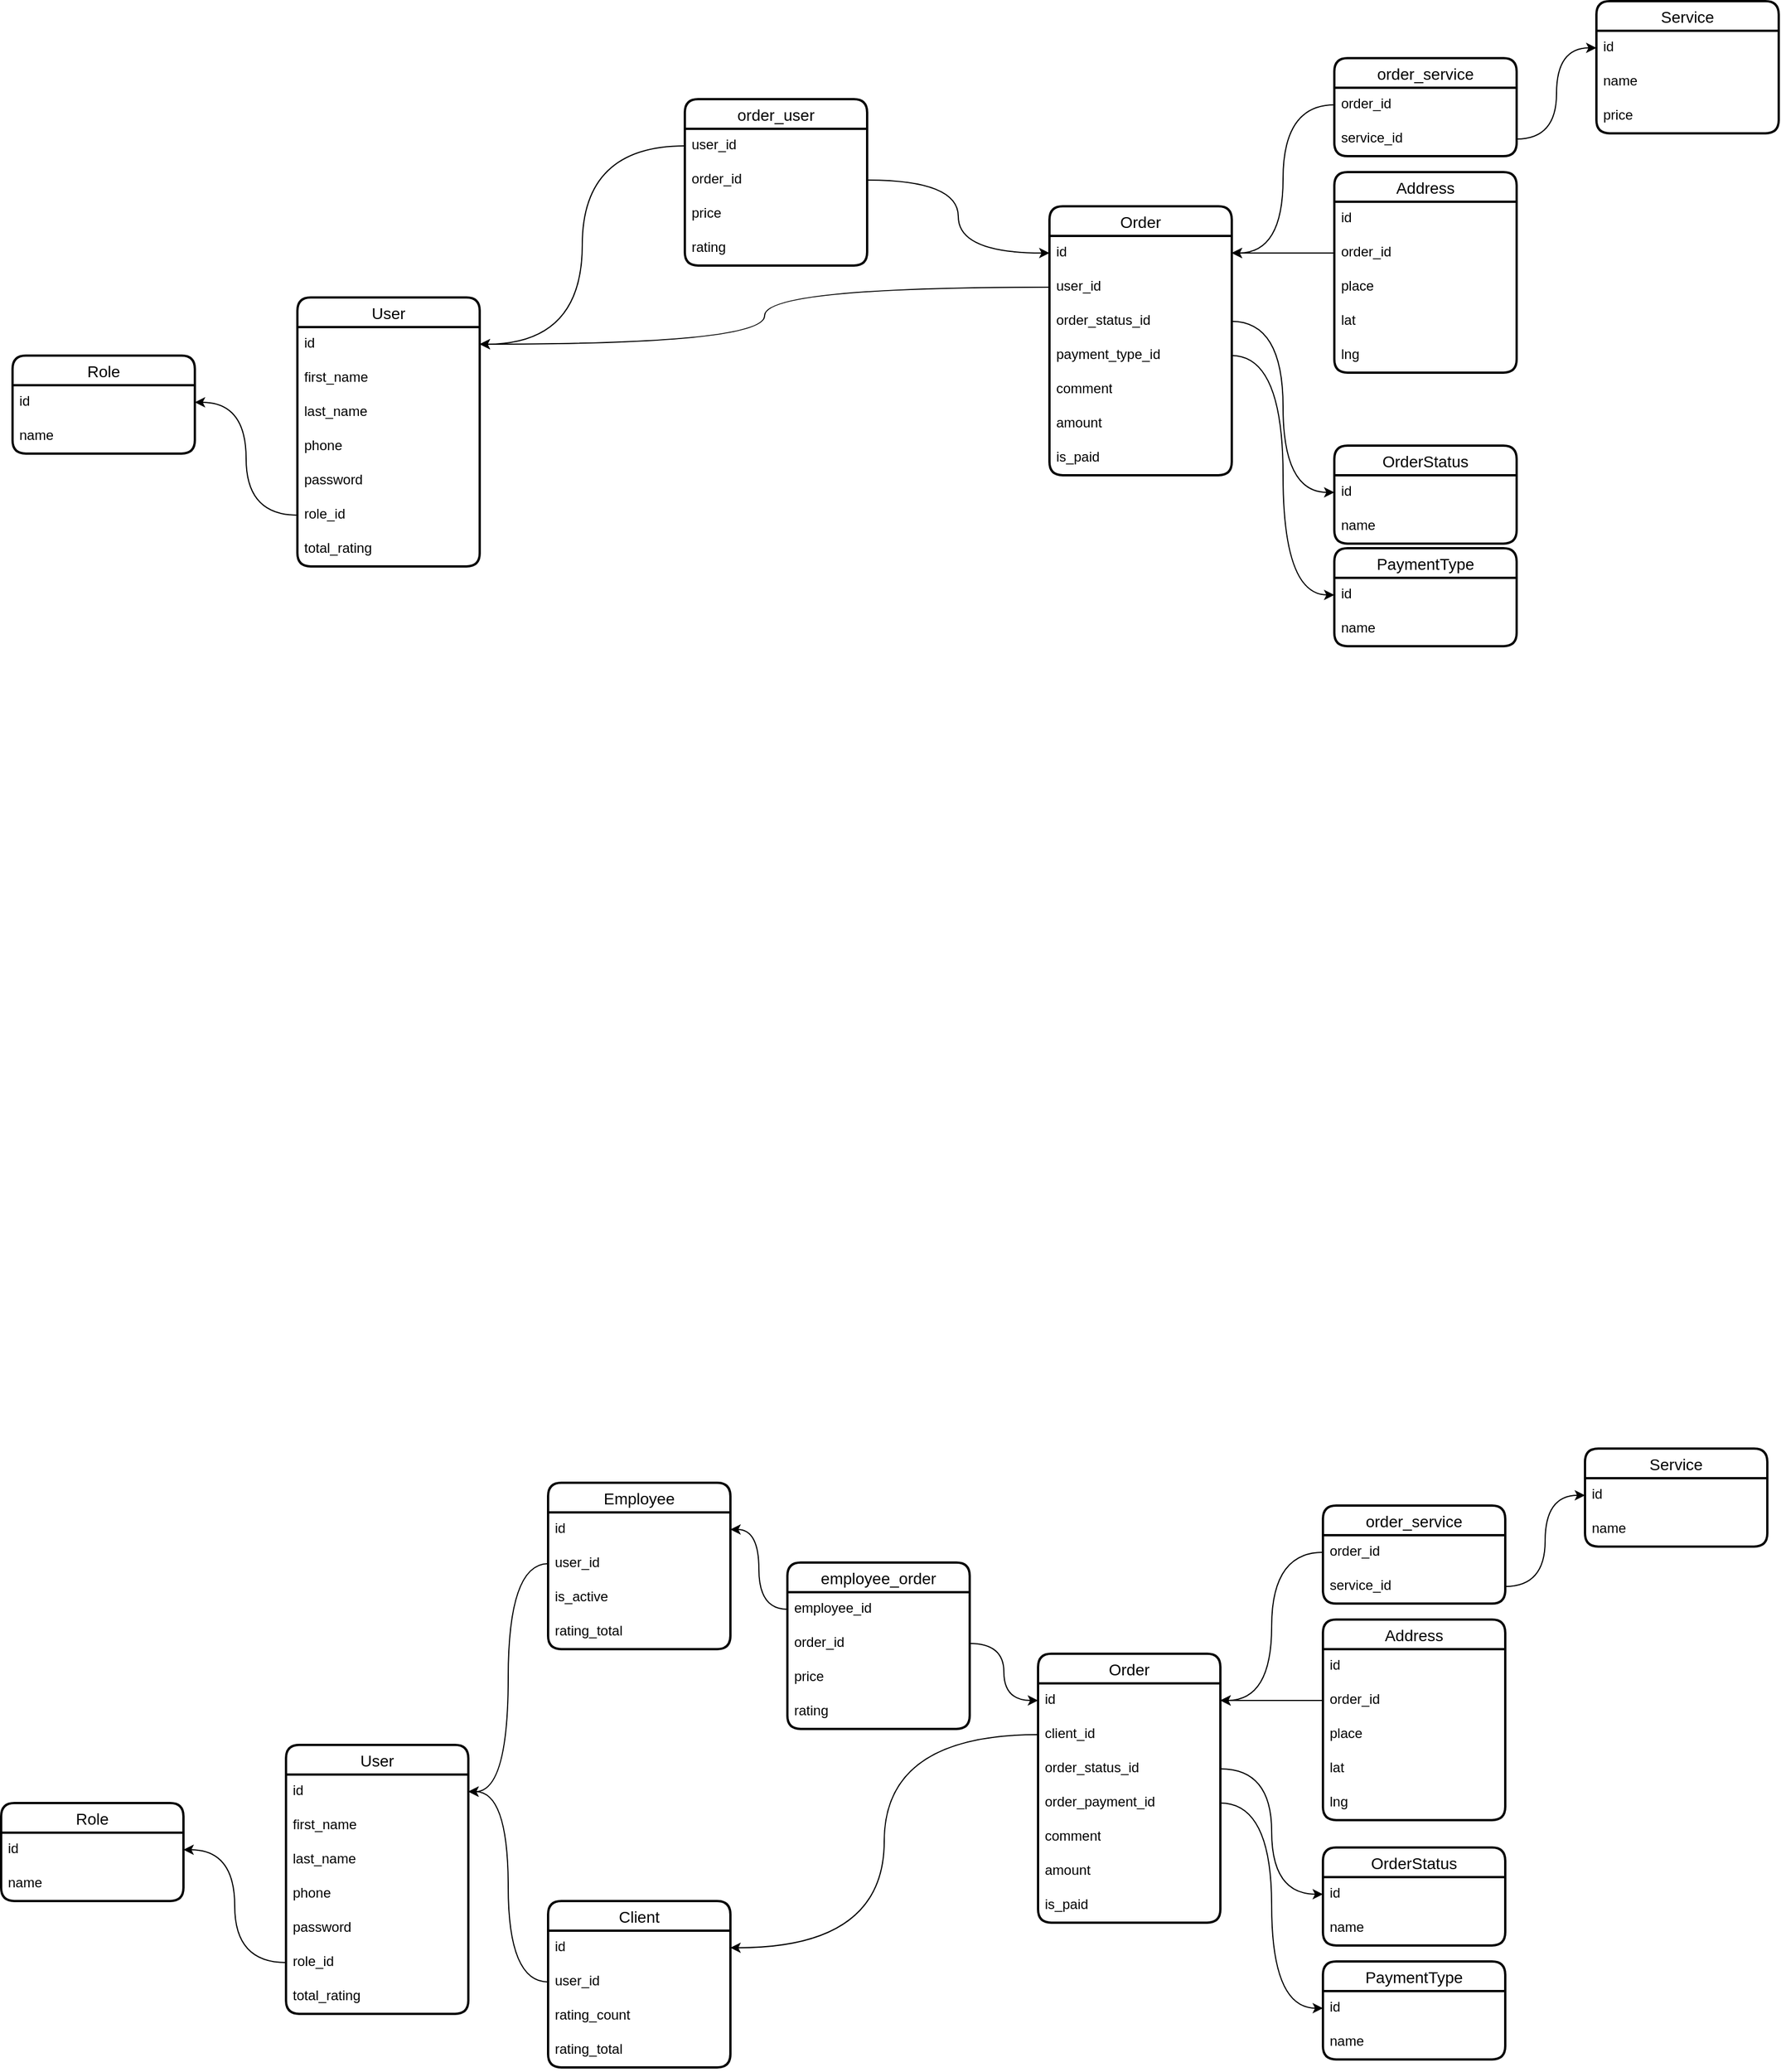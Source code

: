 <mxfile version="21.8.1" type="github">
  <diagram name="Страница — 1" id="_MBTh7OsMxzOK-1Re1T-">
    <mxGraphModel dx="2958" dy="682" grid="1" gridSize="10" guides="1" tooltips="1" connect="1" arrows="1" fold="1" page="1" pageScale="1" pageWidth="827" pageHeight="1169" math="0" shadow="0">
      <root>
        <mxCell id="0" />
        <mxCell id="1" parent="0" />
        <mxCell id="T3SP97szNwpfb7CIIY3t-1" value="User" style="swimlane;fontStyle=0;childLayout=stackLayout;horizontal=1;startSize=26;horizontalStack=0;resizeParent=1;resizeParentMax=0;resizeLast=0;collapsible=1;marginBottom=0;align=center;fontSize=14;strokeWidth=2;rounded=1;shadow=0;glass=0;swimlaneLine=1;" parent="1" vertex="1">
          <mxGeometry x="-1370" y="1990" width="160" height="236" as="geometry" />
        </mxCell>
        <mxCell id="T3SP97szNwpfb7CIIY3t-2" value="id" style="text;strokeColor=none;fillColor=none;spacingLeft=4;spacingRight=4;overflow=hidden;rotatable=0;points=[[0,0.5],[1,0.5]];portConstraint=eastwest;fontSize=12;whiteSpace=wrap;html=1;" parent="T3SP97szNwpfb7CIIY3t-1" vertex="1">
          <mxGeometry y="26" width="160" height="30" as="geometry" />
        </mxCell>
        <mxCell id="T3SP97szNwpfb7CIIY3t-3" value="first_name" style="text;strokeColor=none;fillColor=none;spacingLeft=4;spacingRight=4;overflow=hidden;rotatable=0;points=[[0,0.5],[1,0.5]];portConstraint=eastwest;fontSize=12;whiteSpace=wrap;html=1;" parent="T3SP97szNwpfb7CIIY3t-1" vertex="1">
          <mxGeometry y="56" width="160" height="30" as="geometry" />
        </mxCell>
        <mxCell id="T3SP97szNwpfb7CIIY3t-4" value="last_name" style="text;strokeColor=none;fillColor=none;spacingLeft=4;spacingRight=4;overflow=hidden;rotatable=0;points=[[0,0.5],[1,0.5]];portConstraint=eastwest;fontSize=12;whiteSpace=wrap;html=1;" parent="T3SP97szNwpfb7CIIY3t-1" vertex="1">
          <mxGeometry y="86" width="160" height="30" as="geometry" />
        </mxCell>
        <mxCell id="T3SP97szNwpfb7CIIY3t-5" value="phone" style="text;strokeColor=none;fillColor=none;spacingLeft=4;spacingRight=4;overflow=hidden;rotatable=0;points=[[0,0.5],[1,0.5]];portConstraint=eastwest;fontSize=12;whiteSpace=wrap;html=1;" parent="T3SP97szNwpfb7CIIY3t-1" vertex="1">
          <mxGeometry y="116" width="160" height="30" as="geometry" />
        </mxCell>
        <mxCell id="T3SP97szNwpfb7CIIY3t-6" value="password" style="text;strokeColor=none;fillColor=none;spacingLeft=4;spacingRight=4;overflow=hidden;rotatable=0;points=[[0,0.5],[1,0.5]];portConstraint=eastwest;fontSize=12;whiteSpace=wrap;html=1;" parent="T3SP97szNwpfb7CIIY3t-1" vertex="1">
          <mxGeometry y="146" width="160" height="30" as="geometry" />
        </mxCell>
        <mxCell id="T3SP97szNwpfb7CIIY3t-7" value="role_id" style="text;strokeColor=none;fillColor=none;spacingLeft=4;spacingRight=4;overflow=hidden;rotatable=0;points=[[0,0.5],[1,0.5]];portConstraint=eastwest;fontSize=12;whiteSpace=wrap;html=1;" parent="T3SP97szNwpfb7CIIY3t-1" vertex="1">
          <mxGeometry y="176" width="160" height="30" as="geometry" />
        </mxCell>
        <mxCell id="T3SP97szNwpfb7CIIY3t-58" value="total_rating" style="text;strokeColor=none;fillColor=none;spacingLeft=4;spacingRight=4;overflow=hidden;rotatable=0;points=[[0,0.5],[1,0.5]];portConstraint=eastwest;fontSize=12;whiteSpace=wrap;html=1;" parent="T3SP97szNwpfb7CIIY3t-1" vertex="1">
          <mxGeometry y="206" width="160" height="30" as="geometry" />
        </mxCell>
        <mxCell id="T3SP97szNwpfb7CIIY3t-8" value="Role" style="swimlane;fontStyle=0;childLayout=stackLayout;horizontal=1;startSize=26;horizontalStack=0;resizeParent=1;resizeParentMax=0;resizeLast=0;collapsible=1;marginBottom=0;align=center;fontSize=14;strokeWidth=2;rounded=1;shadow=0;glass=0;swimlaneLine=1;" parent="1" vertex="1">
          <mxGeometry x="-1620" y="2041" width="160" height="86" as="geometry" />
        </mxCell>
        <mxCell id="T3SP97szNwpfb7CIIY3t-9" value="id" style="text;strokeColor=none;fillColor=none;spacingLeft=4;spacingRight=4;overflow=hidden;rotatable=0;points=[[0,0.5],[1,0.5]];portConstraint=eastwest;fontSize=12;whiteSpace=wrap;html=1;" parent="T3SP97szNwpfb7CIIY3t-8" vertex="1">
          <mxGeometry y="26" width="160" height="30" as="geometry" />
        </mxCell>
        <mxCell id="T3SP97szNwpfb7CIIY3t-10" value="name" style="text;strokeColor=none;fillColor=none;spacingLeft=4;spacingRight=4;overflow=hidden;rotatable=0;points=[[0,0.5],[1,0.5]];portConstraint=eastwest;fontSize=12;whiteSpace=wrap;html=1;" parent="T3SP97szNwpfb7CIIY3t-8" vertex="1">
          <mxGeometry y="56" width="160" height="30" as="geometry" />
        </mxCell>
        <mxCell id="T3SP97szNwpfb7CIIY3t-11" style="edgeStyle=orthogonalEdgeStyle;rounded=0;orthogonalLoop=1;jettySize=auto;html=1;entryX=1;entryY=0.5;entryDx=0;entryDy=0;curved=1;" parent="1" source="T3SP97szNwpfb7CIIY3t-7" target="T3SP97szNwpfb7CIIY3t-9" edge="1">
          <mxGeometry relative="1" as="geometry" />
        </mxCell>
        <mxCell id="T3SP97szNwpfb7CIIY3t-12" value="Employee" style="swimlane;fontStyle=0;childLayout=stackLayout;horizontal=1;startSize=26;horizontalStack=0;resizeParent=1;resizeParentMax=0;resizeLast=0;collapsible=1;marginBottom=0;align=center;fontSize=14;strokeWidth=2;rounded=1;shadow=0;glass=0;swimlaneLine=1;" parent="1" vertex="1">
          <mxGeometry x="-1140" y="1760" width="160" height="146" as="geometry" />
        </mxCell>
        <mxCell id="T3SP97szNwpfb7CIIY3t-13" value="id" style="text;strokeColor=none;fillColor=none;spacingLeft=4;spacingRight=4;overflow=hidden;rotatable=0;points=[[0,0.5],[1,0.5]];portConstraint=eastwest;fontSize=12;whiteSpace=wrap;html=1;" parent="T3SP97szNwpfb7CIIY3t-12" vertex="1">
          <mxGeometry y="26" width="160" height="30" as="geometry" />
        </mxCell>
        <mxCell id="T3SP97szNwpfb7CIIY3t-14" value="user_id" style="text;strokeColor=none;fillColor=none;spacingLeft=4;spacingRight=4;overflow=hidden;rotatable=0;points=[[0,0.5],[1,0.5]];portConstraint=eastwest;fontSize=12;whiteSpace=wrap;html=1;" parent="T3SP97szNwpfb7CIIY3t-12" vertex="1">
          <mxGeometry y="56" width="160" height="30" as="geometry" />
        </mxCell>
        <mxCell id="T3SP97szNwpfb7CIIY3t-71" value="is_active" style="text;strokeColor=none;fillColor=none;spacingLeft=4;spacingRight=4;overflow=hidden;rotatable=0;points=[[0,0.5],[1,0.5]];portConstraint=eastwest;fontSize=12;whiteSpace=wrap;html=1;" parent="T3SP97szNwpfb7CIIY3t-12" vertex="1">
          <mxGeometry y="86" width="160" height="30" as="geometry" />
        </mxCell>
        <mxCell id="T3SP97szNwpfb7CIIY3t-72" value="rating_total" style="text;strokeColor=none;fillColor=none;spacingLeft=4;spacingRight=4;overflow=hidden;rotatable=0;points=[[0,0.5],[1,0.5]];portConstraint=eastwest;fontSize=12;whiteSpace=wrap;html=1;" parent="T3SP97szNwpfb7CIIY3t-12" vertex="1">
          <mxGeometry y="116" width="160" height="30" as="geometry" />
        </mxCell>
        <mxCell id="T3SP97szNwpfb7CIIY3t-26" value="Order" style="swimlane;fontStyle=0;childLayout=stackLayout;horizontal=1;startSize=26;horizontalStack=0;resizeParent=1;resizeParentMax=0;resizeLast=0;collapsible=1;marginBottom=0;align=center;fontSize=14;strokeWidth=2;rounded=1;shadow=0;glass=0;swimlaneLine=1;" parent="1" vertex="1">
          <mxGeometry x="-710" y="1910" width="160" height="236" as="geometry" />
        </mxCell>
        <mxCell id="T3SP97szNwpfb7CIIY3t-27" value="id" style="text;strokeColor=none;fillColor=none;spacingLeft=4;spacingRight=4;overflow=hidden;rotatable=0;points=[[0,0.5],[1,0.5]];portConstraint=eastwest;fontSize=12;whiteSpace=wrap;html=1;" parent="T3SP97szNwpfb7CIIY3t-26" vertex="1">
          <mxGeometry y="26" width="160" height="30" as="geometry" />
        </mxCell>
        <mxCell id="T3SP97szNwpfb7CIIY3t-28" value="client_id" style="text;strokeColor=none;fillColor=none;spacingLeft=4;spacingRight=4;overflow=hidden;rotatable=0;points=[[0,0.5],[1,0.5]];portConstraint=eastwest;fontSize=12;whiteSpace=wrap;html=1;" parent="T3SP97szNwpfb7CIIY3t-26" vertex="1">
          <mxGeometry y="56" width="160" height="30" as="geometry" />
        </mxCell>
        <mxCell id="T3SP97szNwpfb7CIIY3t-29" value="order_status_id" style="text;strokeColor=none;fillColor=none;spacingLeft=4;spacingRight=4;overflow=hidden;rotatable=0;points=[[0,0.5],[1,0.5]];portConstraint=eastwest;fontSize=12;whiteSpace=wrap;html=1;" parent="T3SP97szNwpfb7CIIY3t-26" vertex="1">
          <mxGeometry y="86" width="160" height="30" as="geometry" />
        </mxCell>
        <mxCell id="T3SP97szNwpfb7CIIY3t-49" value="order_payment_id" style="text;strokeColor=none;fillColor=none;spacingLeft=4;spacingRight=4;overflow=hidden;rotatable=0;points=[[0,0.5],[1,0.5]];portConstraint=eastwest;fontSize=12;whiteSpace=wrap;html=1;" parent="T3SP97szNwpfb7CIIY3t-26" vertex="1">
          <mxGeometry y="116" width="160" height="30" as="geometry" />
        </mxCell>
        <mxCell id="T3SP97szNwpfb7CIIY3t-59" value="comment" style="text;strokeColor=none;fillColor=none;spacingLeft=4;spacingRight=4;overflow=hidden;rotatable=0;points=[[0,0.5],[1,0.5]];portConstraint=eastwest;fontSize=12;whiteSpace=wrap;html=1;" parent="T3SP97szNwpfb7CIIY3t-26" vertex="1">
          <mxGeometry y="146" width="160" height="30" as="geometry" />
        </mxCell>
        <mxCell id="T3SP97szNwpfb7CIIY3t-32" value="amount" style="text;strokeColor=none;fillColor=none;spacingLeft=4;spacingRight=4;overflow=hidden;rotatable=0;points=[[0,0.5],[1,0.5]];portConstraint=eastwest;fontSize=12;whiteSpace=wrap;html=1;" parent="T3SP97szNwpfb7CIIY3t-26" vertex="1">
          <mxGeometry y="176" width="160" height="30" as="geometry" />
        </mxCell>
        <mxCell id="T3SP97szNwpfb7CIIY3t-33" value="is_paid" style="text;strokeColor=none;fillColor=none;spacingLeft=4;spacingRight=4;overflow=hidden;rotatable=0;points=[[0,0.5],[1,0.5]];portConstraint=eastwest;fontSize=12;whiteSpace=wrap;html=1;" parent="T3SP97szNwpfb7CIIY3t-26" vertex="1">
          <mxGeometry y="206" width="160" height="30" as="geometry" />
        </mxCell>
        <mxCell id="T3SP97szNwpfb7CIIY3t-34" value="employee_order" style="swimlane;fontStyle=0;childLayout=stackLayout;horizontal=1;startSize=26;horizontalStack=0;resizeParent=1;resizeParentMax=0;resizeLast=0;collapsible=1;marginBottom=0;align=center;fontSize=14;strokeWidth=2;rounded=1;shadow=0;glass=0;swimlaneLine=1;" parent="1" vertex="1">
          <mxGeometry x="-930" y="1830" width="160" height="146" as="geometry" />
        </mxCell>
        <mxCell id="T3SP97szNwpfb7CIIY3t-35" value="employee_id" style="text;strokeColor=none;fillColor=none;spacingLeft=4;spacingRight=4;overflow=hidden;rotatable=0;points=[[0,0.5],[1,0.5]];portConstraint=eastwest;fontSize=12;whiteSpace=wrap;html=1;" parent="T3SP97szNwpfb7CIIY3t-34" vertex="1">
          <mxGeometry y="26" width="160" height="30" as="geometry" />
        </mxCell>
        <mxCell id="T3SP97szNwpfb7CIIY3t-36" value="order_id" style="text;strokeColor=none;fillColor=none;spacingLeft=4;spacingRight=4;overflow=hidden;rotatable=0;points=[[0,0.5],[1,0.5]];portConstraint=eastwest;fontSize=12;whiteSpace=wrap;html=1;" parent="T3SP97szNwpfb7CIIY3t-34" vertex="1">
          <mxGeometry y="56" width="160" height="30" as="geometry" />
        </mxCell>
        <mxCell id="b6bEkt7GN3pqaheSMkHB-1" value="price" style="text;strokeColor=none;fillColor=none;spacingLeft=4;spacingRight=4;overflow=hidden;rotatable=0;points=[[0,0.5],[1,0.5]];portConstraint=eastwest;fontSize=12;whiteSpace=wrap;html=1;" parent="T3SP97szNwpfb7CIIY3t-34" vertex="1">
          <mxGeometry y="86" width="160" height="30" as="geometry" />
        </mxCell>
        <mxCell id="T3SP97szNwpfb7CIIY3t-56" value="rating" style="text;strokeColor=none;fillColor=none;spacingLeft=4;spacingRight=4;overflow=hidden;rotatable=0;points=[[0,0.5],[1,0.5]];portConstraint=eastwest;fontSize=12;whiteSpace=wrap;html=1;" parent="T3SP97szNwpfb7CIIY3t-34" vertex="1">
          <mxGeometry y="116" width="160" height="30" as="geometry" />
        </mxCell>
        <mxCell id="T3SP97szNwpfb7CIIY3t-43" value="OrderStatus" style="swimlane;fontStyle=0;childLayout=stackLayout;horizontal=1;startSize=26;horizontalStack=0;resizeParent=1;resizeParentMax=0;resizeLast=0;collapsible=1;marginBottom=0;align=center;fontSize=14;strokeWidth=2;rounded=1;shadow=0;glass=0;swimlaneLine=1;" parent="1" vertex="1">
          <mxGeometry x="-460" y="2080" width="160" height="86" as="geometry" />
        </mxCell>
        <mxCell id="T3SP97szNwpfb7CIIY3t-44" value="id" style="text;strokeColor=none;fillColor=none;spacingLeft=4;spacingRight=4;overflow=hidden;rotatable=0;points=[[0,0.5],[1,0.5]];portConstraint=eastwest;fontSize=12;whiteSpace=wrap;html=1;" parent="T3SP97szNwpfb7CIIY3t-43" vertex="1">
          <mxGeometry y="26" width="160" height="30" as="geometry" />
        </mxCell>
        <mxCell id="T3SP97szNwpfb7CIIY3t-45" value="name" style="text;strokeColor=none;fillColor=none;spacingLeft=4;spacingRight=4;overflow=hidden;rotatable=0;points=[[0,0.5],[1,0.5]];portConstraint=eastwest;fontSize=12;whiteSpace=wrap;html=1;" parent="T3SP97szNwpfb7CIIY3t-43" vertex="1">
          <mxGeometry y="56" width="160" height="30" as="geometry" />
        </mxCell>
        <mxCell id="T3SP97szNwpfb7CIIY3t-46" value="PaymentType" style="swimlane;fontStyle=0;childLayout=stackLayout;horizontal=1;startSize=26;horizontalStack=0;resizeParent=1;resizeParentMax=0;resizeLast=0;collapsible=1;marginBottom=0;align=center;fontSize=14;strokeWidth=2;rounded=1;shadow=0;glass=0;swimlaneLine=1;" parent="1" vertex="1">
          <mxGeometry x="-460" y="2180" width="160" height="86" as="geometry" />
        </mxCell>
        <mxCell id="T3SP97szNwpfb7CIIY3t-47" value="id" style="text;strokeColor=none;fillColor=none;spacingLeft=4;spacingRight=4;overflow=hidden;rotatable=0;points=[[0,0.5],[1,0.5]];portConstraint=eastwest;fontSize=12;whiteSpace=wrap;html=1;" parent="T3SP97szNwpfb7CIIY3t-46" vertex="1">
          <mxGeometry y="26" width="160" height="30" as="geometry" />
        </mxCell>
        <mxCell id="T3SP97szNwpfb7CIIY3t-48" value="name" style="text;strokeColor=none;fillColor=none;spacingLeft=4;spacingRight=4;overflow=hidden;rotatable=0;points=[[0,0.5],[1,0.5]];portConstraint=eastwest;fontSize=12;whiteSpace=wrap;html=1;" parent="T3SP97szNwpfb7CIIY3t-46" vertex="1">
          <mxGeometry y="56" width="160" height="30" as="geometry" />
        </mxCell>
        <mxCell id="T3SP97szNwpfb7CIIY3t-51" style="edgeStyle=orthogonalEdgeStyle;rounded=0;orthogonalLoop=1;jettySize=auto;html=1;entryX=0;entryY=0.5;entryDx=0;entryDy=0;curved=1;" parent="1" source="T3SP97szNwpfb7CIIY3t-49" target="T3SP97szNwpfb7CIIY3t-47" edge="1">
          <mxGeometry relative="1" as="geometry" />
        </mxCell>
        <mxCell id="T3SP97szNwpfb7CIIY3t-52" style="edgeStyle=orthogonalEdgeStyle;rounded=0;orthogonalLoop=1;jettySize=auto;html=1;entryX=0;entryY=0.5;entryDx=0;entryDy=0;curved=1;" parent="1" source="T3SP97szNwpfb7CIIY3t-29" target="T3SP97szNwpfb7CIIY3t-44" edge="1">
          <mxGeometry relative="1" as="geometry" />
        </mxCell>
        <mxCell id="T3SP97szNwpfb7CIIY3t-53" style="edgeStyle=orthogonalEdgeStyle;rounded=0;orthogonalLoop=1;jettySize=auto;html=1;entryX=0;entryY=0.5;entryDx=0;entryDy=0;curved=1;" parent="1" source="T3SP97szNwpfb7CIIY3t-36" target="T3SP97szNwpfb7CIIY3t-27" edge="1">
          <mxGeometry relative="1" as="geometry" />
        </mxCell>
        <mxCell id="T3SP97szNwpfb7CIIY3t-54" style="edgeStyle=orthogonalEdgeStyle;rounded=0;orthogonalLoop=1;jettySize=auto;html=1;entryX=1;entryY=0.5;entryDx=0;entryDy=0;curved=1;" parent="1" source="T3SP97szNwpfb7CIIY3t-35" target="T3SP97szNwpfb7CIIY3t-13" edge="1">
          <mxGeometry relative="1" as="geometry" />
        </mxCell>
        <mxCell id="T3SP97szNwpfb7CIIY3t-61" value="Service" style="swimlane;fontStyle=0;childLayout=stackLayout;horizontal=1;startSize=26;horizontalStack=0;resizeParent=1;resizeParentMax=0;resizeLast=0;collapsible=1;marginBottom=0;align=center;fontSize=14;strokeWidth=2;rounded=1;shadow=0;glass=0;swimlaneLine=1;" parent="1" vertex="1">
          <mxGeometry x="-230" y="1730" width="160" height="86" as="geometry" />
        </mxCell>
        <mxCell id="T3SP97szNwpfb7CIIY3t-62" value="id" style="text;strokeColor=none;fillColor=none;spacingLeft=4;spacingRight=4;overflow=hidden;rotatable=0;points=[[0,0.5],[1,0.5]];portConstraint=eastwest;fontSize=12;whiteSpace=wrap;html=1;" parent="T3SP97szNwpfb7CIIY3t-61" vertex="1">
          <mxGeometry y="26" width="160" height="30" as="geometry" />
        </mxCell>
        <mxCell id="T3SP97szNwpfb7CIIY3t-63" value="name" style="text;strokeColor=none;fillColor=none;spacingLeft=4;spacingRight=4;overflow=hidden;rotatable=0;points=[[0,0.5],[1,0.5]];portConstraint=eastwest;fontSize=12;whiteSpace=wrap;html=1;" parent="T3SP97szNwpfb7CIIY3t-61" vertex="1">
          <mxGeometry y="56" width="160" height="30" as="geometry" />
        </mxCell>
        <mxCell id="T3SP97szNwpfb7CIIY3t-64" style="edgeStyle=orthogonalEdgeStyle;rounded=0;orthogonalLoop=1;jettySize=auto;html=1;entryX=1;entryY=0.5;entryDx=0;entryDy=0;curved=1;" parent="1" source="T3SP97szNwpfb7CIIY3t-14" target="T3SP97szNwpfb7CIIY3t-2" edge="1">
          <mxGeometry relative="1" as="geometry" />
        </mxCell>
        <mxCell id="T3SP97szNwpfb7CIIY3t-65" value="order_service" style="swimlane;fontStyle=0;childLayout=stackLayout;horizontal=1;startSize=26;horizontalStack=0;resizeParent=1;resizeParentMax=0;resizeLast=0;collapsible=1;marginBottom=0;align=center;fontSize=14;strokeWidth=2;rounded=1;shadow=0;glass=0;swimlaneLine=1;" parent="1" vertex="1">
          <mxGeometry x="-460" y="1780" width="160" height="86" as="geometry" />
        </mxCell>
        <mxCell id="T3SP97szNwpfb7CIIY3t-66" value="order_id" style="text;strokeColor=none;fillColor=none;spacingLeft=4;spacingRight=4;overflow=hidden;rotatable=0;points=[[0,0.5],[1,0.5]];portConstraint=eastwest;fontSize=12;whiteSpace=wrap;html=1;" parent="T3SP97szNwpfb7CIIY3t-65" vertex="1">
          <mxGeometry y="26" width="160" height="30" as="geometry" />
        </mxCell>
        <mxCell id="T3SP97szNwpfb7CIIY3t-67" value="service_id" style="text;strokeColor=none;fillColor=none;spacingLeft=4;spacingRight=4;overflow=hidden;rotatable=0;points=[[0,0.5],[1,0.5]];portConstraint=eastwest;fontSize=12;whiteSpace=wrap;html=1;" parent="T3SP97szNwpfb7CIIY3t-65" vertex="1">
          <mxGeometry y="56" width="160" height="30" as="geometry" />
        </mxCell>
        <mxCell id="T3SP97szNwpfb7CIIY3t-69" style="edgeStyle=orthogonalEdgeStyle;rounded=0;orthogonalLoop=1;jettySize=auto;html=1;entryX=1;entryY=0.5;entryDx=0;entryDy=0;curved=1;" parent="1" source="T3SP97szNwpfb7CIIY3t-66" target="T3SP97szNwpfb7CIIY3t-27" edge="1">
          <mxGeometry relative="1" as="geometry" />
        </mxCell>
        <mxCell id="T3SP97szNwpfb7CIIY3t-70" style="edgeStyle=orthogonalEdgeStyle;rounded=0;orthogonalLoop=1;jettySize=auto;html=1;entryX=0;entryY=0.5;entryDx=0;entryDy=0;curved=1;" parent="1" source="T3SP97szNwpfb7CIIY3t-67" target="T3SP97szNwpfb7CIIY3t-62" edge="1">
          <mxGeometry relative="1" as="geometry" />
        </mxCell>
        <mxCell id="b6bEkt7GN3pqaheSMkHB-2" value="Address" style="swimlane;fontStyle=0;childLayout=stackLayout;horizontal=1;startSize=26;horizontalStack=0;resizeParent=1;resizeParentMax=0;resizeLast=0;collapsible=1;marginBottom=0;align=center;fontSize=14;strokeWidth=2;rounded=1;shadow=0;glass=0;swimlaneLine=1;" parent="1" vertex="1">
          <mxGeometry x="-460" y="1880" width="160" height="176" as="geometry" />
        </mxCell>
        <mxCell id="b6bEkt7GN3pqaheSMkHB-3" value="id" style="text;strokeColor=none;fillColor=none;spacingLeft=4;spacingRight=4;overflow=hidden;rotatable=0;points=[[0,0.5],[1,0.5]];portConstraint=eastwest;fontSize=12;whiteSpace=wrap;html=1;" parent="b6bEkt7GN3pqaheSMkHB-2" vertex="1">
          <mxGeometry y="26" width="160" height="30" as="geometry" />
        </mxCell>
        <mxCell id="b6bEkt7GN3pqaheSMkHB-4" value="order_id" style="text;strokeColor=none;fillColor=none;spacingLeft=4;spacingRight=4;overflow=hidden;rotatable=0;points=[[0,0.5],[1,0.5]];portConstraint=eastwest;fontSize=12;whiteSpace=wrap;html=1;" parent="b6bEkt7GN3pqaheSMkHB-2" vertex="1">
          <mxGeometry y="56" width="160" height="30" as="geometry" />
        </mxCell>
        <mxCell id="b6bEkt7GN3pqaheSMkHB-5" value="place" style="text;strokeColor=none;fillColor=none;spacingLeft=4;spacingRight=4;overflow=hidden;rotatable=0;points=[[0,0.5],[1,0.5]];portConstraint=eastwest;fontSize=12;whiteSpace=wrap;html=1;" parent="b6bEkt7GN3pqaheSMkHB-2" vertex="1">
          <mxGeometry y="86" width="160" height="30" as="geometry" />
        </mxCell>
        <mxCell id="b6bEkt7GN3pqaheSMkHB-6" value="lat" style="text;strokeColor=none;fillColor=none;spacingLeft=4;spacingRight=4;overflow=hidden;rotatable=0;points=[[0,0.5],[1,0.5]];portConstraint=eastwest;fontSize=12;whiteSpace=wrap;html=1;" parent="b6bEkt7GN3pqaheSMkHB-2" vertex="1">
          <mxGeometry y="116" width="160" height="30" as="geometry" />
        </mxCell>
        <mxCell id="b6bEkt7GN3pqaheSMkHB-7" value="lng" style="text;strokeColor=none;fillColor=none;spacingLeft=4;spacingRight=4;overflow=hidden;rotatable=0;points=[[0,0.5],[1,0.5]];portConstraint=eastwest;fontSize=12;whiteSpace=wrap;html=1;" parent="b6bEkt7GN3pqaheSMkHB-2" vertex="1">
          <mxGeometry y="146" width="160" height="30" as="geometry" />
        </mxCell>
        <mxCell id="b6bEkt7GN3pqaheSMkHB-8" style="edgeStyle=orthogonalEdgeStyle;rounded=0;orthogonalLoop=1;jettySize=auto;html=1;entryX=1;entryY=0.5;entryDx=0;entryDy=0;curved=1;" parent="1" source="b6bEkt7GN3pqaheSMkHB-4" target="T3SP97szNwpfb7CIIY3t-27" edge="1">
          <mxGeometry relative="1" as="geometry" />
        </mxCell>
        <mxCell id="b6bEkt7GN3pqaheSMkHB-9" value="User" style="swimlane;fontStyle=0;childLayout=stackLayout;horizontal=1;startSize=26;horizontalStack=0;resizeParent=1;resizeParentMax=0;resizeLast=0;collapsible=1;marginBottom=0;align=center;fontSize=14;strokeWidth=2;rounded=1;shadow=0;glass=0;swimlaneLine=1;" parent="1" vertex="1">
          <mxGeometry x="-1360" y="720" width="160" height="236" as="geometry" />
        </mxCell>
        <mxCell id="b6bEkt7GN3pqaheSMkHB-10" value="id" style="text;strokeColor=none;fillColor=none;spacingLeft=4;spacingRight=4;overflow=hidden;rotatable=0;points=[[0,0.5],[1,0.5]];portConstraint=eastwest;fontSize=12;whiteSpace=wrap;html=1;" parent="b6bEkt7GN3pqaheSMkHB-9" vertex="1">
          <mxGeometry y="26" width="160" height="30" as="geometry" />
        </mxCell>
        <mxCell id="b6bEkt7GN3pqaheSMkHB-11" value="first_name" style="text;strokeColor=none;fillColor=none;spacingLeft=4;spacingRight=4;overflow=hidden;rotatable=0;points=[[0,0.5],[1,0.5]];portConstraint=eastwest;fontSize=12;whiteSpace=wrap;html=1;" parent="b6bEkt7GN3pqaheSMkHB-9" vertex="1">
          <mxGeometry y="56" width="160" height="30" as="geometry" />
        </mxCell>
        <mxCell id="b6bEkt7GN3pqaheSMkHB-12" value="last_name" style="text;strokeColor=none;fillColor=none;spacingLeft=4;spacingRight=4;overflow=hidden;rotatable=0;points=[[0,0.5],[1,0.5]];portConstraint=eastwest;fontSize=12;whiteSpace=wrap;html=1;" parent="b6bEkt7GN3pqaheSMkHB-9" vertex="1">
          <mxGeometry y="86" width="160" height="30" as="geometry" />
        </mxCell>
        <mxCell id="b6bEkt7GN3pqaheSMkHB-13" value="phone" style="text;strokeColor=none;fillColor=none;spacingLeft=4;spacingRight=4;overflow=hidden;rotatable=0;points=[[0,0.5],[1,0.5]];portConstraint=eastwest;fontSize=12;whiteSpace=wrap;html=1;" parent="b6bEkt7GN3pqaheSMkHB-9" vertex="1">
          <mxGeometry y="116" width="160" height="30" as="geometry" />
        </mxCell>
        <mxCell id="b6bEkt7GN3pqaheSMkHB-14" value="password" style="text;strokeColor=none;fillColor=none;spacingLeft=4;spacingRight=4;overflow=hidden;rotatable=0;points=[[0,0.5],[1,0.5]];portConstraint=eastwest;fontSize=12;whiteSpace=wrap;html=1;" parent="b6bEkt7GN3pqaheSMkHB-9" vertex="1">
          <mxGeometry y="146" width="160" height="30" as="geometry" />
        </mxCell>
        <mxCell id="b6bEkt7GN3pqaheSMkHB-15" value="role_id" style="text;strokeColor=none;fillColor=none;spacingLeft=4;spacingRight=4;overflow=hidden;rotatable=0;points=[[0,0.5],[1,0.5]];portConstraint=eastwest;fontSize=12;whiteSpace=wrap;html=1;" parent="b6bEkt7GN3pqaheSMkHB-9" vertex="1">
          <mxGeometry y="176" width="160" height="30" as="geometry" />
        </mxCell>
        <mxCell id="b6bEkt7GN3pqaheSMkHB-16" value="total_rating" style="text;strokeColor=none;fillColor=none;spacingLeft=4;spacingRight=4;overflow=hidden;rotatable=0;points=[[0,0.5],[1,0.5]];portConstraint=eastwest;fontSize=12;whiteSpace=wrap;html=1;" parent="b6bEkt7GN3pqaheSMkHB-9" vertex="1">
          <mxGeometry y="206" width="160" height="30" as="geometry" />
        </mxCell>
        <mxCell id="b6bEkt7GN3pqaheSMkHB-17" value="Role" style="swimlane;fontStyle=0;childLayout=stackLayout;horizontal=1;startSize=26;horizontalStack=0;resizeParent=1;resizeParentMax=0;resizeLast=0;collapsible=1;marginBottom=0;align=center;fontSize=14;strokeWidth=2;rounded=1;shadow=0;glass=0;swimlaneLine=1;" parent="1" vertex="1">
          <mxGeometry x="-1610" y="771" width="160" height="86" as="geometry" />
        </mxCell>
        <mxCell id="b6bEkt7GN3pqaheSMkHB-18" value="id" style="text;strokeColor=none;fillColor=none;spacingLeft=4;spacingRight=4;overflow=hidden;rotatable=0;points=[[0,0.5],[1,0.5]];portConstraint=eastwest;fontSize=12;whiteSpace=wrap;html=1;" parent="b6bEkt7GN3pqaheSMkHB-17" vertex="1">
          <mxGeometry y="26" width="160" height="30" as="geometry" />
        </mxCell>
        <mxCell id="b6bEkt7GN3pqaheSMkHB-19" value="name" style="text;strokeColor=none;fillColor=none;spacingLeft=4;spacingRight=4;overflow=hidden;rotatable=0;points=[[0,0.5],[1,0.5]];portConstraint=eastwest;fontSize=12;whiteSpace=wrap;html=1;" parent="b6bEkt7GN3pqaheSMkHB-17" vertex="1">
          <mxGeometry y="56" width="160" height="30" as="geometry" />
        </mxCell>
        <mxCell id="b6bEkt7GN3pqaheSMkHB-20" style="edgeStyle=orthogonalEdgeStyle;rounded=0;orthogonalLoop=1;jettySize=auto;html=1;entryX=1;entryY=0.5;entryDx=0;entryDy=0;curved=1;" parent="1" source="b6bEkt7GN3pqaheSMkHB-15" target="b6bEkt7GN3pqaheSMkHB-18" edge="1">
          <mxGeometry relative="1" as="geometry" />
        </mxCell>
        <mxCell id="b6bEkt7GN3pqaheSMkHB-26" value="Order" style="swimlane;fontStyle=0;childLayout=stackLayout;horizontal=1;startSize=26;horizontalStack=0;resizeParent=1;resizeParentMax=0;resizeLast=0;collapsible=1;marginBottom=0;align=center;fontSize=14;strokeWidth=2;rounded=1;shadow=0;glass=0;swimlaneLine=1;" parent="1" vertex="1">
          <mxGeometry x="-700" y="640" width="160" height="236" as="geometry" />
        </mxCell>
        <mxCell id="b6bEkt7GN3pqaheSMkHB-27" value="id" style="text;strokeColor=none;fillColor=none;spacingLeft=4;spacingRight=4;overflow=hidden;rotatable=0;points=[[0,0.5],[1,0.5]];portConstraint=eastwest;fontSize=12;whiteSpace=wrap;html=1;" parent="b6bEkt7GN3pqaheSMkHB-26" vertex="1">
          <mxGeometry y="26" width="160" height="30" as="geometry" />
        </mxCell>
        <mxCell id="b6bEkt7GN3pqaheSMkHB-28" value="user_id" style="text;strokeColor=none;fillColor=none;spacingLeft=4;spacingRight=4;overflow=hidden;rotatable=0;points=[[0,0.5],[1,0.5]];portConstraint=eastwest;fontSize=12;whiteSpace=wrap;html=1;" parent="b6bEkt7GN3pqaheSMkHB-26" vertex="1">
          <mxGeometry y="56" width="160" height="30" as="geometry" />
        </mxCell>
        <mxCell id="b6bEkt7GN3pqaheSMkHB-29" value="order_status_id" style="text;strokeColor=none;fillColor=none;spacingLeft=4;spacingRight=4;overflow=hidden;rotatable=0;points=[[0,0.5],[1,0.5]];portConstraint=eastwest;fontSize=12;whiteSpace=wrap;html=1;" parent="b6bEkt7GN3pqaheSMkHB-26" vertex="1">
          <mxGeometry y="86" width="160" height="30" as="geometry" />
        </mxCell>
        <mxCell id="b6bEkt7GN3pqaheSMkHB-30" value="payment_type_id" style="text;strokeColor=none;fillColor=none;spacingLeft=4;spacingRight=4;overflow=hidden;rotatable=0;points=[[0,0.5],[1,0.5]];portConstraint=eastwest;fontSize=12;whiteSpace=wrap;html=1;" parent="b6bEkt7GN3pqaheSMkHB-26" vertex="1">
          <mxGeometry y="116" width="160" height="30" as="geometry" />
        </mxCell>
        <mxCell id="b6bEkt7GN3pqaheSMkHB-31" value="comment" style="text;strokeColor=none;fillColor=none;spacingLeft=4;spacingRight=4;overflow=hidden;rotatable=0;points=[[0,0.5],[1,0.5]];portConstraint=eastwest;fontSize=12;whiteSpace=wrap;html=1;" parent="b6bEkt7GN3pqaheSMkHB-26" vertex="1">
          <mxGeometry y="146" width="160" height="30" as="geometry" />
        </mxCell>
        <mxCell id="b6bEkt7GN3pqaheSMkHB-32" value="amount" style="text;strokeColor=none;fillColor=none;spacingLeft=4;spacingRight=4;overflow=hidden;rotatable=0;points=[[0,0.5],[1,0.5]];portConstraint=eastwest;fontSize=12;whiteSpace=wrap;html=1;" parent="b6bEkt7GN3pqaheSMkHB-26" vertex="1">
          <mxGeometry y="176" width="160" height="30" as="geometry" />
        </mxCell>
        <mxCell id="b6bEkt7GN3pqaheSMkHB-33" value="is_paid" style="text;strokeColor=none;fillColor=none;spacingLeft=4;spacingRight=4;overflow=hidden;rotatable=0;points=[[0,0.5],[1,0.5]];portConstraint=eastwest;fontSize=12;whiteSpace=wrap;html=1;" parent="b6bEkt7GN3pqaheSMkHB-26" vertex="1">
          <mxGeometry y="206" width="160" height="30" as="geometry" />
        </mxCell>
        <mxCell id="b6bEkt7GN3pqaheSMkHB-34" value="order_user" style="swimlane;fontStyle=0;childLayout=stackLayout;horizontal=1;startSize=26;horizontalStack=0;resizeParent=1;resizeParentMax=0;resizeLast=0;collapsible=1;marginBottom=0;align=center;fontSize=14;strokeWidth=2;rounded=1;shadow=0;glass=0;swimlaneLine=1;" parent="1" vertex="1">
          <mxGeometry x="-1020" y="546" width="160" height="146" as="geometry" />
        </mxCell>
        <mxCell id="b6bEkt7GN3pqaheSMkHB-35" value="user_id" style="text;strokeColor=none;fillColor=none;spacingLeft=4;spacingRight=4;overflow=hidden;rotatable=0;points=[[0,0.5],[1,0.5]];portConstraint=eastwest;fontSize=12;whiteSpace=wrap;html=1;" parent="b6bEkt7GN3pqaheSMkHB-34" vertex="1">
          <mxGeometry y="26" width="160" height="30" as="geometry" />
        </mxCell>
        <mxCell id="b6bEkt7GN3pqaheSMkHB-36" value="order_id" style="text;strokeColor=none;fillColor=none;spacingLeft=4;spacingRight=4;overflow=hidden;rotatable=0;points=[[0,0.5],[1,0.5]];portConstraint=eastwest;fontSize=12;whiteSpace=wrap;html=1;" parent="b6bEkt7GN3pqaheSMkHB-34" vertex="1">
          <mxGeometry y="56" width="160" height="30" as="geometry" />
        </mxCell>
        <mxCell id="b6bEkt7GN3pqaheSMkHB-37" value="price" style="text;strokeColor=none;fillColor=none;spacingLeft=4;spacingRight=4;overflow=hidden;rotatable=0;points=[[0,0.5],[1,0.5]];portConstraint=eastwest;fontSize=12;whiteSpace=wrap;html=1;" parent="b6bEkt7GN3pqaheSMkHB-34" vertex="1">
          <mxGeometry y="86" width="160" height="30" as="geometry" />
        </mxCell>
        <mxCell id="b6bEkt7GN3pqaheSMkHB-38" value="rating" style="text;strokeColor=none;fillColor=none;spacingLeft=4;spacingRight=4;overflow=hidden;rotatable=0;points=[[0,0.5],[1,0.5]];portConstraint=eastwest;fontSize=12;whiteSpace=wrap;html=1;" parent="b6bEkt7GN3pqaheSMkHB-34" vertex="1">
          <mxGeometry y="116" width="160" height="30" as="geometry" />
        </mxCell>
        <mxCell id="b6bEkt7GN3pqaheSMkHB-39" value="OrderStatus" style="swimlane;fontStyle=0;childLayout=stackLayout;horizontal=1;startSize=26;horizontalStack=0;resizeParent=1;resizeParentMax=0;resizeLast=0;collapsible=1;marginBottom=0;align=center;fontSize=14;strokeWidth=2;rounded=1;shadow=0;glass=0;swimlaneLine=1;" parent="1" vertex="1">
          <mxGeometry x="-450" y="850" width="160" height="86" as="geometry" />
        </mxCell>
        <mxCell id="b6bEkt7GN3pqaheSMkHB-40" value="id" style="text;strokeColor=none;fillColor=none;spacingLeft=4;spacingRight=4;overflow=hidden;rotatable=0;points=[[0,0.5],[1,0.5]];portConstraint=eastwest;fontSize=12;whiteSpace=wrap;html=1;" parent="b6bEkt7GN3pqaheSMkHB-39" vertex="1">
          <mxGeometry y="26" width="160" height="30" as="geometry" />
        </mxCell>
        <mxCell id="b6bEkt7GN3pqaheSMkHB-41" value="name" style="text;strokeColor=none;fillColor=none;spacingLeft=4;spacingRight=4;overflow=hidden;rotatable=0;points=[[0,0.5],[1,0.5]];portConstraint=eastwest;fontSize=12;whiteSpace=wrap;html=1;" parent="b6bEkt7GN3pqaheSMkHB-39" vertex="1">
          <mxGeometry y="56" width="160" height="30" as="geometry" />
        </mxCell>
        <mxCell id="b6bEkt7GN3pqaheSMkHB-42" value="PaymentType" style="swimlane;fontStyle=0;childLayout=stackLayout;horizontal=1;startSize=26;horizontalStack=0;resizeParent=1;resizeParentMax=0;resizeLast=0;collapsible=1;marginBottom=0;align=center;fontSize=14;strokeWidth=2;rounded=1;shadow=0;glass=0;swimlaneLine=1;" parent="1" vertex="1">
          <mxGeometry x="-450" y="940" width="160" height="86" as="geometry" />
        </mxCell>
        <mxCell id="b6bEkt7GN3pqaheSMkHB-43" value="id" style="text;strokeColor=none;fillColor=none;spacingLeft=4;spacingRight=4;overflow=hidden;rotatable=0;points=[[0,0.5],[1,0.5]];portConstraint=eastwest;fontSize=12;whiteSpace=wrap;html=1;" parent="b6bEkt7GN3pqaheSMkHB-42" vertex="1">
          <mxGeometry y="26" width="160" height="30" as="geometry" />
        </mxCell>
        <mxCell id="b6bEkt7GN3pqaheSMkHB-44" value="name" style="text;strokeColor=none;fillColor=none;spacingLeft=4;spacingRight=4;overflow=hidden;rotatable=0;points=[[0,0.5],[1,0.5]];portConstraint=eastwest;fontSize=12;whiteSpace=wrap;html=1;" parent="b6bEkt7GN3pqaheSMkHB-42" vertex="1">
          <mxGeometry y="56" width="160" height="30" as="geometry" />
        </mxCell>
        <mxCell id="b6bEkt7GN3pqaheSMkHB-45" style="edgeStyle=orthogonalEdgeStyle;rounded=0;orthogonalLoop=1;jettySize=auto;html=1;entryX=0;entryY=0.5;entryDx=0;entryDy=0;curved=1;" parent="1" source="b6bEkt7GN3pqaheSMkHB-30" target="b6bEkt7GN3pqaheSMkHB-43" edge="1">
          <mxGeometry relative="1" as="geometry" />
        </mxCell>
        <mxCell id="b6bEkt7GN3pqaheSMkHB-46" style="edgeStyle=orthogonalEdgeStyle;rounded=0;orthogonalLoop=1;jettySize=auto;html=1;entryX=0;entryY=0.5;entryDx=0;entryDy=0;curved=1;" parent="1" source="b6bEkt7GN3pqaheSMkHB-29" target="b6bEkt7GN3pqaheSMkHB-40" edge="1">
          <mxGeometry relative="1" as="geometry" />
        </mxCell>
        <mxCell id="b6bEkt7GN3pqaheSMkHB-47" style="edgeStyle=orthogonalEdgeStyle;rounded=0;orthogonalLoop=1;jettySize=auto;html=1;entryX=0;entryY=0.5;entryDx=0;entryDy=0;curved=1;" parent="1" source="b6bEkt7GN3pqaheSMkHB-36" target="b6bEkt7GN3pqaheSMkHB-27" edge="1">
          <mxGeometry relative="1" as="geometry" />
        </mxCell>
        <mxCell id="b6bEkt7GN3pqaheSMkHB-49" style="edgeStyle=orthogonalEdgeStyle;rounded=0;orthogonalLoop=1;jettySize=auto;html=1;entryX=1;entryY=0.5;entryDx=0;entryDy=0;curved=1;" parent="1" source="b6bEkt7GN3pqaheSMkHB-28" target="b6bEkt7GN3pqaheSMkHB-10" edge="1">
          <mxGeometry relative="1" as="geometry" />
        </mxCell>
        <mxCell id="b6bEkt7GN3pqaheSMkHB-50" value="Service" style="swimlane;fontStyle=0;childLayout=stackLayout;horizontal=1;startSize=26;horizontalStack=0;resizeParent=1;resizeParentMax=0;resizeLast=0;collapsible=1;marginBottom=0;align=center;fontSize=14;strokeWidth=2;rounded=1;shadow=0;glass=0;swimlaneLine=1;" parent="1" vertex="1">
          <mxGeometry x="-220" y="460" width="160" height="116" as="geometry" />
        </mxCell>
        <mxCell id="b6bEkt7GN3pqaheSMkHB-51" value="id" style="text;strokeColor=none;fillColor=none;spacingLeft=4;spacingRight=4;overflow=hidden;rotatable=0;points=[[0,0.5],[1,0.5]];portConstraint=eastwest;fontSize=12;whiteSpace=wrap;html=1;" parent="b6bEkt7GN3pqaheSMkHB-50" vertex="1">
          <mxGeometry y="26" width="160" height="30" as="geometry" />
        </mxCell>
        <mxCell id="b6bEkt7GN3pqaheSMkHB-52" value="name" style="text;strokeColor=none;fillColor=none;spacingLeft=4;spacingRight=4;overflow=hidden;rotatable=0;points=[[0,0.5],[1,0.5]];portConstraint=eastwest;fontSize=12;whiteSpace=wrap;html=1;" parent="b6bEkt7GN3pqaheSMkHB-50" vertex="1">
          <mxGeometry y="56" width="160" height="30" as="geometry" />
        </mxCell>
        <mxCell id="TaHrnH6YSN7Joji_mWZ7-1" value="price" style="text;strokeColor=none;fillColor=none;spacingLeft=4;spacingRight=4;overflow=hidden;rotatable=0;points=[[0,0.5],[1,0.5]];portConstraint=eastwest;fontSize=12;whiteSpace=wrap;html=1;" vertex="1" parent="b6bEkt7GN3pqaheSMkHB-50">
          <mxGeometry y="86" width="160" height="30" as="geometry" />
        </mxCell>
        <mxCell id="b6bEkt7GN3pqaheSMkHB-54" value="order_service" style="swimlane;fontStyle=0;childLayout=stackLayout;horizontal=1;startSize=26;horizontalStack=0;resizeParent=1;resizeParentMax=0;resizeLast=0;collapsible=1;marginBottom=0;align=center;fontSize=14;strokeWidth=2;rounded=1;shadow=0;glass=0;swimlaneLine=1;" parent="1" vertex="1">
          <mxGeometry x="-450" y="510" width="160" height="86" as="geometry" />
        </mxCell>
        <mxCell id="b6bEkt7GN3pqaheSMkHB-55" value="order_id" style="text;strokeColor=none;fillColor=none;spacingLeft=4;spacingRight=4;overflow=hidden;rotatable=0;points=[[0,0.5],[1,0.5]];portConstraint=eastwest;fontSize=12;whiteSpace=wrap;html=1;" parent="b6bEkt7GN3pqaheSMkHB-54" vertex="1">
          <mxGeometry y="26" width="160" height="30" as="geometry" />
        </mxCell>
        <mxCell id="b6bEkt7GN3pqaheSMkHB-56" value="service_id" style="text;strokeColor=none;fillColor=none;spacingLeft=4;spacingRight=4;overflow=hidden;rotatable=0;points=[[0,0.5],[1,0.5]];portConstraint=eastwest;fontSize=12;whiteSpace=wrap;html=1;" parent="b6bEkt7GN3pqaheSMkHB-54" vertex="1">
          <mxGeometry y="56" width="160" height="30" as="geometry" />
        </mxCell>
        <mxCell id="b6bEkt7GN3pqaheSMkHB-57" style="edgeStyle=orthogonalEdgeStyle;rounded=0;orthogonalLoop=1;jettySize=auto;html=1;entryX=1;entryY=0.5;entryDx=0;entryDy=0;curved=1;" parent="1" source="b6bEkt7GN3pqaheSMkHB-55" target="b6bEkt7GN3pqaheSMkHB-27" edge="1">
          <mxGeometry relative="1" as="geometry" />
        </mxCell>
        <mxCell id="b6bEkt7GN3pqaheSMkHB-58" style="edgeStyle=orthogonalEdgeStyle;rounded=0;orthogonalLoop=1;jettySize=auto;html=1;entryX=0;entryY=0.5;entryDx=0;entryDy=0;curved=1;" parent="1" source="b6bEkt7GN3pqaheSMkHB-56" target="b6bEkt7GN3pqaheSMkHB-51" edge="1">
          <mxGeometry relative="1" as="geometry" />
        </mxCell>
        <mxCell id="b6bEkt7GN3pqaheSMkHB-59" value="Address" style="swimlane;fontStyle=0;childLayout=stackLayout;horizontal=1;startSize=26;horizontalStack=0;resizeParent=1;resizeParentMax=0;resizeLast=0;collapsible=1;marginBottom=0;align=center;fontSize=14;strokeWidth=2;rounded=1;shadow=0;glass=0;swimlaneLine=1;" parent="1" vertex="1">
          <mxGeometry x="-450" y="610" width="160" height="176" as="geometry" />
        </mxCell>
        <mxCell id="b6bEkt7GN3pqaheSMkHB-60" value="id" style="text;strokeColor=none;fillColor=none;spacingLeft=4;spacingRight=4;overflow=hidden;rotatable=0;points=[[0,0.5],[1,0.5]];portConstraint=eastwest;fontSize=12;whiteSpace=wrap;html=1;" parent="b6bEkt7GN3pqaheSMkHB-59" vertex="1">
          <mxGeometry y="26" width="160" height="30" as="geometry" />
        </mxCell>
        <mxCell id="b6bEkt7GN3pqaheSMkHB-61" value="order_id" style="text;strokeColor=none;fillColor=none;spacingLeft=4;spacingRight=4;overflow=hidden;rotatable=0;points=[[0,0.5],[1,0.5]];portConstraint=eastwest;fontSize=12;whiteSpace=wrap;html=1;" parent="b6bEkt7GN3pqaheSMkHB-59" vertex="1">
          <mxGeometry y="56" width="160" height="30" as="geometry" />
        </mxCell>
        <mxCell id="b6bEkt7GN3pqaheSMkHB-62" value="place" style="text;strokeColor=none;fillColor=none;spacingLeft=4;spacingRight=4;overflow=hidden;rotatable=0;points=[[0,0.5],[1,0.5]];portConstraint=eastwest;fontSize=12;whiteSpace=wrap;html=1;" parent="b6bEkt7GN3pqaheSMkHB-59" vertex="1">
          <mxGeometry y="86" width="160" height="30" as="geometry" />
        </mxCell>
        <mxCell id="b6bEkt7GN3pqaheSMkHB-63" value="lat" style="text;strokeColor=none;fillColor=none;spacingLeft=4;spacingRight=4;overflow=hidden;rotatable=0;points=[[0,0.5],[1,0.5]];portConstraint=eastwest;fontSize=12;whiteSpace=wrap;html=1;" parent="b6bEkt7GN3pqaheSMkHB-59" vertex="1">
          <mxGeometry y="116" width="160" height="30" as="geometry" />
        </mxCell>
        <mxCell id="b6bEkt7GN3pqaheSMkHB-64" value="lng" style="text;strokeColor=none;fillColor=none;spacingLeft=4;spacingRight=4;overflow=hidden;rotatable=0;points=[[0,0.5],[1,0.5]];portConstraint=eastwest;fontSize=12;whiteSpace=wrap;html=1;" parent="b6bEkt7GN3pqaheSMkHB-59" vertex="1">
          <mxGeometry y="146" width="160" height="30" as="geometry" />
        </mxCell>
        <mxCell id="b6bEkt7GN3pqaheSMkHB-65" style="edgeStyle=orthogonalEdgeStyle;rounded=0;orthogonalLoop=1;jettySize=auto;html=1;entryX=1;entryY=0.5;entryDx=0;entryDy=0;curved=1;" parent="1" source="b6bEkt7GN3pqaheSMkHB-61" target="b6bEkt7GN3pqaheSMkHB-27" edge="1">
          <mxGeometry relative="1" as="geometry" />
        </mxCell>
        <mxCell id="b6bEkt7GN3pqaheSMkHB-66" style="edgeStyle=orthogonalEdgeStyle;rounded=0;orthogonalLoop=1;jettySize=auto;html=1;entryX=1;entryY=0.5;entryDx=0;entryDy=0;curved=1;" parent="1" source="b6bEkt7GN3pqaheSMkHB-35" target="b6bEkt7GN3pqaheSMkHB-10" edge="1">
          <mxGeometry relative="1" as="geometry" />
        </mxCell>
        <mxCell id="b6bEkt7GN3pqaheSMkHB-79" value="Client" style="swimlane;fontStyle=0;childLayout=stackLayout;horizontal=1;startSize=26;horizontalStack=0;resizeParent=1;resizeParentMax=0;resizeLast=0;collapsible=1;marginBottom=0;align=center;fontSize=14;strokeWidth=2;rounded=1;shadow=0;glass=0;swimlaneLine=1;" parent="1" vertex="1">
          <mxGeometry x="-1140" y="2127" width="160" height="146" as="geometry" />
        </mxCell>
        <mxCell id="b6bEkt7GN3pqaheSMkHB-80" value="id" style="text;strokeColor=none;fillColor=none;spacingLeft=4;spacingRight=4;overflow=hidden;rotatable=0;points=[[0,0.5],[1,0.5]];portConstraint=eastwest;fontSize=12;whiteSpace=wrap;html=1;" parent="b6bEkt7GN3pqaheSMkHB-79" vertex="1">
          <mxGeometry y="26" width="160" height="30" as="geometry" />
        </mxCell>
        <mxCell id="b6bEkt7GN3pqaheSMkHB-81" value="user_id" style="text;strokeColor=none;fillColor=none;spacingLeft=4;spacingRight=4;overflow=hidden;rotatable=0;points=[[0,0.5],[1,0.5]];portConstraint=eastwest;fontSize=12;whiteSpace=wrap;html=1;" parent="b6bEkt7GN3pqaheSMkHB-79" vertex="1">
          <mxGeometry y="56" width="160" height="30" as="geometry" />
        </mxCell>
        <mxCell id="b6bEkt7GN3pqaheSMkHB-83" value="rating_count" style="text;strokeColor=none;fillColor=none;spacingLeft=4;spacingRight=4;overflow=hidden;rotatable=0;points=[[0,0.5],[1,0.5]];portConstraint=eastwest;fontSize=12;whiteSpace=wrap;html=1;" parent="b6bEkt7GN3pqaheSMkHB-79" vertex="1">
          <mxGeometry y="86" width="160" height="30" as="geometry" />
        </mxCell>
        <mxCell id="b6bEkt7GN3pqaheSMkHB-84" value="rating_total" style="text;strokeColor=none;fillColor=none;spacingLeft=4;spacingRight=4;overflow=hidden;rotatable=0;points=[[0,0.5],[1,0.5]];portConstraint=eastwest;fontSize=12;whiteSpace=wrap;html=1;" parent="b6bEkt7GN3pqaheSMkHB-79" vertex="1">
          <mxGeometry y="116" width="160" height="30" as="geometry" />
        </mxCell>
        <mxCell id="b6bEkt7GN3pqaheSMkHB-85" style="edgeStyle=orthogonalEdgeStyle;rounded=0;orthogonalLoop=1;jettySize=auto;html=1;entryX=1;entryY=0.5;entryDx=0;entryDy=0;curved=1;" parent="1" source="b6bEkt7GN3pqaheSMkHB-81" target="T3SP97szNwpfb7CIIY3t-2" edge="1">
          <mxGeometry relative="1" as="geometry" />
        </mxCell>
        <mxCell id="b6bEkt7GN3pqaheSMkHB-87" style="edgeStyle=orthogonalEdgeStyle;rounded=0;orthogonalLoop=1;jettySize=auto;html=1;entryX=1;entryY=0.5;entryDx=0;entryDy=0;curved=1;" parent="1" source="T3SP97szNwpfb7CIIY3t-28" target="b6bEkt7GN3pqaheSMkHB-80" edge="1">
          <mxGeometry relative="1" as="geometry" />
        </mxCell>
      </root>
    </mxGraphModel>
  </diagram>
</mxfile>
